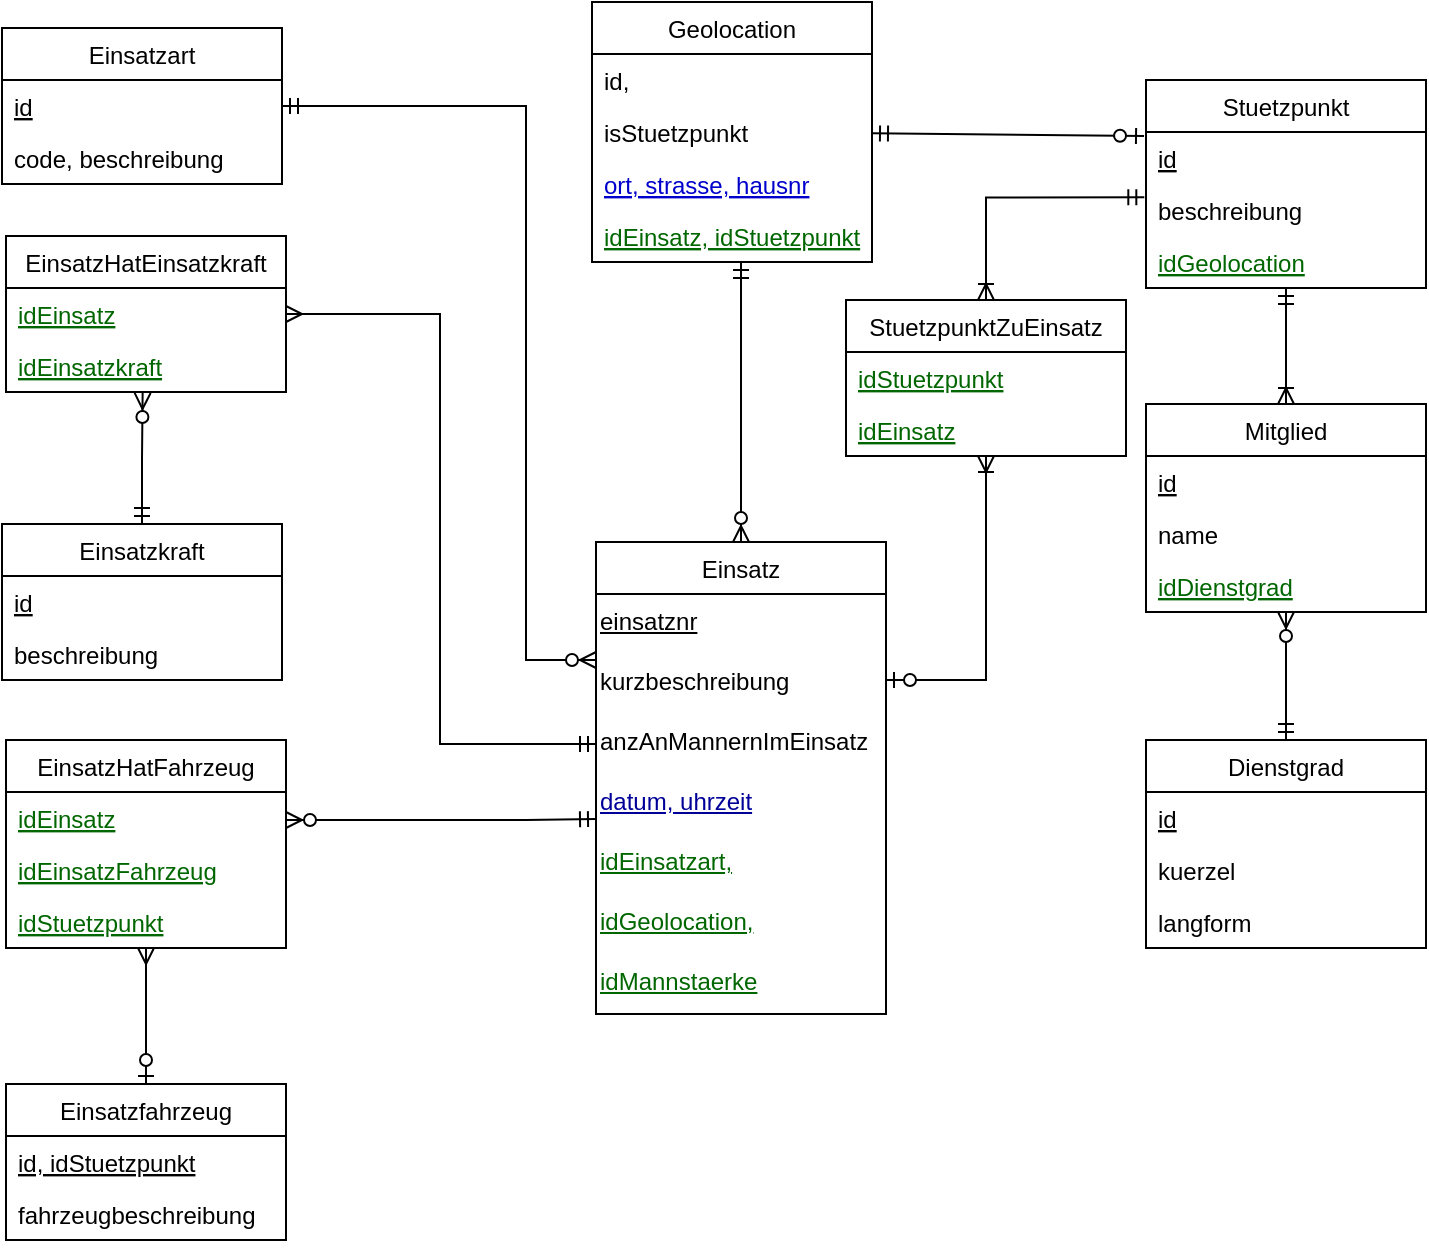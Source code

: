 <mxfile version="11.3.1" type="onedrive" pages="1"><diagram id="ibx_wxb2lERhkbO17BnS" name="Page-1"><mxGraphModel dx="1422" dy="769" grid="1" gridSize="10" guides="1" tooltips="1" connect="1" arrows="1" fold="1" page="1" pageScale="1" pageWidth="827" pageHeight="1169" math="0" shadow="0"><root><mxCell id="0"/><mxCell id="1" parent="0"/><mxCell id="_csyj7tpeA7tMUMZ8-y7-65" style="edgeStyle=orthogonalEdgeStyle;rounded=0;orthogonalLoop=1;jettySize=auto;html=1;startArrow=ERzeroToOne;startFill=1;endArrow=ERmany;endFill=0;entryX=0.5;entryY=1;entryDx=0;entryDy=0;" parent="1" source="_csyj7tpeA7tMUMZ8-y7-9" target="_csyj7tpeA7tMUMZ8-y7-43" edge="1"><mxGeometry relative="1" as="geometry"><mxPoint x="118" y="500" as="targetPoint"/><Array as="points"><mxPoint x="120" y="510"/><mxPoint x="120" y="510"/></Array></mxGeometry></mxCell><mxCell id="_csyj7tpeA7tMUMZ8-y7-9" value="Einsatzfahrzeug" style="swimlane;fontStyle=0;childLayout=stackLayout;horizontal=1;startSize=26;fillColor=none;horizontalStack=0;resizeParent=1;resizeParentMax=0;resizeLast=0;collapsible=1;marginBottom=0;" parent="1" vertex="1"><mxGeometry x="50" y="552" width="140" height="78" as="geometry"/></mxCell><mxCell id="_csyj7tpeA7tMUMZ8-y7-10" value="id, idStuetzpunkt" style="text;strokeColor=none;fillColor=none;align=left;verticalAlign=top;spacingLeft=4;spacingRight=4;overflow=hidden;rotatable=0;points=[[0,0.5],[1,0.5]];portConstraint=eastwest;fontStyle=4" parent="_csyj7tpeA7tMUMZ8-y7-9" vertex="1"><mxGeometry y="26" width="140" height="26" as="geometry"/></mxCell><mxCell id="_csyj7tpeA7tMUMZ8-y7-11" value="fahrzeugbeschreibung" style="text;strokeColor=none;fillColor=none;align=left;verticalAlign=top;spacingLeft=4;spacingRight=4;overflow=hidden;rotatable=0;points=[[0,0.5],[1,0.5]];portConstraint=eastwest;" parent="_csyj7tpeA7tMUMZ8-y7-9" vertex="1"><mxGeometry y="52" width="140" height="26" as="geometry"/></mxCell><mxCell id="_csyj7tpeA7tMUMZ8-y7-12" value="Stuetzpunkt" style="swimlane;fontStyle=0;childLayout=stackLayout;horizontal=1;startSize=26;fillColor=none;horizontalStack=0;resizeParent=1;resizeParentMax=0;resizeLast=0;collapsible=1;marginBottom=0;" parent="1" vertex="1"><mxGeometry x="620" y="50" width="140" height="104" as="geometry"/></mxCell><mxCell id="_csyj7tpeA7tMUMZ8-y7-13" value="id" style="text;strokeColor=none;fillColor=none;align=left;verticalAlign=top;spacingLeft=4;spacingRight=4;overflow=hidden;rotatable=0;points=[[0,0.5],[1,0.5]];portConstraint=eastwest;fontStyle=4" parent="_csyj7tpeA7tMUMZ8-y7-12" vertex="1"><mxGeometry y="26" width="140" height="26" as="geometry"/></mxCell><mxCell id="_csyj7tpeA7tMUMZ8-y7-14" value="beschreibung" style="text;strokeColor=none;fillColor=none;align=left;verticalAlign=top;spacingLeft=4;spacingRight=4;overflow=hidden;rotatable=0;points=[[0,0.5],[1,0.5]];portConstraint=eastwest;" parent="_csyj7tpeA7tMUMZ8-y7-12" vertex="1"><mxGeometry y="52" width="140" height="26" as="geometry"/></mxCell><mxCell id="_csyj7tpeA7tMUMZ8-y7-78" value="idGeolocation" style="text;strokeColor=none;fillColor=none;align=left;verticalAlign=top;spacingLeft=4;spacingRight=4;overflow=hidden;rotatable=0;points=[[0,0.5],[1,0.5]];portConstraint=eastwest;fontColor=#006600;fontStyle=4" parent="_csyj7tpeA7tMUMZ8-y7-12" vertex="1"><mxGeometry y="78" width="140" height="26" as="geometry"/></mxCell><mxCell id="_csyj7tpeA7tMUMZ8-y7-15" value="Einsatz" style="swimlane;fontStyle=0;childLayout=stackLayout;horizontal=1;startSize=26;fillColor=none;horizontalStack=0;resizeParent=1;resizeParentMax=0;resizeLast=0;collapsible=1;marginBottom=0;" parent="1" vertex="1"><mxGeometry x="345" y="281" width="145" height="236" as="geometry"/></mxCell><mxCell id="_csyj7tpeA7tMUMZ8-y7-16" value="&lt;u&gt;einsatznr&lt;/u&gt;" style="text;html=1;" parent="_csyj7tpeA7tMUMZ8-y7-15" vertex="1"><mxGeometry y="26" width="145" height="30" as="geometry"/></mxCell><mxCell id="_csyj7tpeA7tMUMZ8-y7-17" value="kurzbeschreibung" style="text;html=1;" parent="_csyj7tpeA7tMUMZ8-y7-15" vertex="1"><mxGeometry y="56" width="145" height="30" as="geometry"/></mxCell><mxCell id="_csyj7tpeA7tMUMZ8-y7-77" value="anzAnMannernImEinsatz" style="text;html=1;" parent="_csyj7tpeA7tMUMZ8-y7-15" vertex="1"><mxGeometry y="86" width="145" height="30" as="geometry"/></mxCell><mxCell id="_csyj7tpeA7tMUMZ8-y7-74" value="&lt;font color=&quot;#000099&quot;&gt;&lt;u&gt;datum, uhrzeit&lt;/u&gt;&lt;/font&gt;" style="text;html=1;" parent="_csyj7tpeA7tMUMZ8-y7-15" vertex="1"><mxGeometry y="116" width="145" height="30" as="geometry"/></mxCell><mxCell id="_csyj7tpeA7tMUMZ8-y7-18" value="&lt;font color=&quot;#006600&quot;&gt;&lt;u&gt;idEinsatzart,&lt;/u&gt;&lt;/font&gt;" style="text;html=1;" parent="_csyj7tpeA7tMUMZ8-y7-15" vertex="1"><mxGeometry y="146" width="145" height="30" as="geometry"/></mxCell><mxCell id="_csyj7tpeA7tMUMZ8-y7-66" value="&lt;font color=&quot;#006600&quot;&gt;&lt;u&gt;idGeolocation,&lt;/u&gt;&lt;/font&gt;" style="text;html=1;" parent="_csyj7tpeA7tMUMZ8-y7-15" vertex="1"><mxGeometry y="176" width="145" height="30" as="geometry"/></mxCell><mxCell id="_csyj7tpeA7tMUMZ8-y7-75" value="&lt;font color=&quot;#006600&quot;&gt;&lt;u&gt;idMannstaerke&lt;/u&gt;&lt;/font&gt;" style="text;html=1;" parent="_csyj7tpeA7tMUMZ8-y7-15" vertex="1"><mxGeometry y="206" width="145" height="30" as="geometry"/></mxCell><mxCell id="_csyj7tpeA7tMUMZ8-y7-19" style="edgeStyle=orthogonalEdgeStyle;rounded=0;orthogonalLoop=1;jettySize=auto;html=1;entryX=0.5;entryY=0;entryDx=0;entryDy=0;endArrow=ERzeroToMany;endFill=1;startArrow=ERmandOne;startFill=0;" parent="1" source="_csyj7tpeA7tMUMZ8-y7-21" target="_csyj7tpeA7tMUMZ8-y7-15" edge="1"><mxGeometry relative="1" as="geometry"><Array as="points"><mxPoint x="418" y="260"/></Array></mxGeometry></mxCell><mxCell id="_csyj7tpeA7tMUMZ8-y7-20" style="rounded=0;orthogonalLoop=1;jettySize=auto;html=1;entryX=-0.007;entryY=0.077;entryDx=0;entryDy=0;entryPerimeter=0;startArrow=ERmandOne;startFill=0;endArrow=ERzeroToOne;endFill=1;" parent="1" source="_csyj7tpeA7tMUMZ8-y7-21" target="_csyj7tpeA7tMUMZ8-y7-13" edge="1"><mxGeometry relative="1" as="geometry"/></mxCell><mxCell id="_csyj7tpeA7tMUMZ8-y7-21" value="Geolocation" style="swimlane;fontStyle=0;childLayout=stackLayout;horizontal=1;startSize=26;fillColor=none;horizontalStack=0;resizeParent=1;resizeParentMax=0;resizeLast=0;collapsible=1;marginBottom=0;" parent="1" vertex="1"><mxGeometry x="343" y="11" width="140" height="130" as="geometry"/></mxCell><mxCell id="_csyj7tpeA7tMUMZ8-y7-22" value="id,&#xA;" style="text;strokeColor=none;fillColor=none;align=left;verticalAlign=top;spacingLeft=4;spacingRight=4;overflow=hidden;rotatable=0;points=[[0,0.5],[1,0.5]];portConstraint=eastwest;fontStyle=0" parent="_csyj7tpeA7tMUMZ8-y7-21" vertex="1"><mxGeometry y="26" width="140" height="26" as="geometry"/></mxCell><mxCell id="upRasrB-DOht1P8eQF_b-10" value=" isStuetzpunkt" style="text;strokeColor=none;fillColor=none;align=left;verticalAlign=top;spacingLeft=4;spacingRight=4;overflow=hidden;rotatable=0;points=[[0,0.5],[1,0.5]];portConstraint=eastwest;fontStyle=0" vertex="1" parent="_csyj7tpeA7tMUMZ8-y7-21"><mxGeometry y="52" width="140" height="26" as="geometry"/></mxCell><mxCell id="_csyj7tpeA7tMUMZ8-y7-23" value="ort, strasse, hausnr" style="text;strokeColor=none;fillColor=none;align=left;verticalAlign=top;spacingLeft=4;spacingRight=4;overflow=hidden;rotatable=0;points=[[0,0.5],[1,0.5]];portConstraint=eastwest;fontColor=#0000CC;fontStyle=4" parent="_csyj7tpeA7tMUMZ8-y7-21" vertex="1"><mxGeometry y="78" width="140" height="26" as="geometry"/></mxCell><mxCell id="upRasrB-DOht1P8eQF_b-9" value="idEinsatz, idStuetzpunkt" style="text;strokeColor=none;fillColor=none;align=left;verticalAlign=top;spacingLeft=4;spacingRight=4;overflow=hidden;rotatable=0;points=[[0,0.5],[1,0.5]];portConstraint=eastwest;fontColor=#006600;fontStyle=4" vertex="1" parent="_csyj7tpeA7tMUMZ8-y7-21"><mxGeometry y="104" width="140" height="26" as="geometry"/></mxCell><mxCell id="_csyj7tpeA7tMUMZ8-y7-63" style="edgeStyle=orthogonalEdgeStyle;rounded=0;orthogonalLoop=1;jettySize=auto;html=1;entryX=0.488;entryY=1.019;entryDx=0;entryDy=0;entryPerimeter=0;startArrow=ERmandOne;startFill=0;endArrow=ERzeroToMany;endFill=1;" parent="1" source="_csyj7tpeA7tMUMZ8-y7-25" target="_csyj7tpeA7tMUMZ8-y7-54" edge="1"><mxGeometry relative="1" as="geometry"/></mxCell><mxCell id="_csyj7tpeA7tMUMZ8-y7-25" value="Einsatzkraft" style="swimlane;fontStyle=0;childLayout=stackLayout;horizontal=1;startSize=26;fillColor=none;horizontalStack=0;resizeParent=1;resizeParentMax=0;resizeLast=0;collapsible=1;marginBottom=0;" parent="1" vertex="1"><mxGeometry x="48" y="272" width="140" height="78" as="geometry"/></mxCell><mxCell id="_csyj7tpeA7tMUMZ8-y7-26" value="id" style="text;strokeColor=none;fillColor=none;align=left;verticalAlign=top;spacingLeft=4;spacingRight=4;overflow=hidden;rotatable=0;points=[[0,0.5],[1,0.5]];portConstraint=eastwest;fontStyle=4" parent="_csyj7tpeA7tMUMZ8-y7-25" vertex="1"><mxGeometry y="26" width="140" height="26" as="geometry"/></mxCell><mxCell id="_csyj7tpeA7tMUMZ8-y7-27" value="beschreibung" style="text;strokeColor=none;fillColor=none;align=left;verticalAlign=top;spacingLeft=4;spacingRight=4;overflow=hidden;rotatable=0;points=[[0,0.5],[1,0.5]];portConstraint=eastwest;" parent="_csyj7tpeA7tMUMZ8-y7-25" vertex="1"><mxGeometry y="52" width="140" height="26" as="geometry"/></mxCell><mxCell id="_csyj7tpeA7tMUMZ8-y7-28" style="edgeStyle=orthogonalEdgeStyle;rounded=0;orthogonalLoop=1;jettySize=auto;html=1;entryX=0;entryY=0.25;entryDx=0;entryDy=0;startArrow=ERmandOne;startFill=0;endArrow=ERzeroToMany;endFill=1;" parent="1" source="_csyj7tpeA7tMUMZ8-y7-29" target="_csyj7tpeA7tMUMZ8-y7-15" edge="1"><mxGeometry relative="1" as="geometry"><Array as="points"><mxPoint x="310" y="63"/><mxPoint x="310" y="340"/></Array></mxGeometry></mxCell><mxCell id="_csyj7tpeA7tMUMZ8-y7-29" value="Einsatzart" style="swimlane;fontStyle=0;childLayout=stackLayout;horizontal=1;startSize=26;fillColor=none;horizontalStack=0;resizeParent=1;resizeParentMax=0;resizeLast=0;collapsible=1;marginBottom=0;" parent="1" vertex="1"><mxGeometry x="48" y="24" width="140" height="78" as="geometry"/></mxCell><mxCell id="_csyj7tpeA7tMUMZ8-y7-30" value="id" style="text;strokeColor=none;fillColor=none;align=left;verticalAlign=top;spacingLeft=4;spacingRight=4;overflow=hidden;rotatable=0;points=[[0,0.5],[1,0.5]];portConstraint=eastwest;fontStyle=4" parent="_csyj7tpeA7tMUMZ8-y7-29" vertex="1"><mxGeometry y="26" width="140" height="26" as="geometry"/></mxCell><mxCell id="_csyj7tpeA7tMUMZ8-y7-31" value="code, beschreibung" style="text;strokeColor=none;fillColor=none;align=left;verticalAlign=top;spacingLeft=4;spacingRight=4;overflow=hidden;rotatable=0;points=[[0,0.5],[1,0.5]];portConstraint=eastwest;" parent="_csyj7tpeA7tMUMZ8-y7-29" vertex="1"><mxGeometry y="52" width="140" height="26" as="geometry"/></mxCell><mxCell id="_csyj7tpeA7tMUMZ8-y7-32" style="edgeStyle=orthogonalEdgeStyle;rounded=0;orthogonalLoop=1;jettySize=auto;html=1;entryX=0.5;entryY=1;entryDx=0;entryDy=0;endArrow=ERmandOne;endFill=0;startArrow=ERoneToMany;startFill=0;" parent="1" source="_csyj7tpeA7tMUMZ8-y7-33" target="_csyj7tpeA7tMUMZ8-y7-12" edge="1"><mxGeometry relative="1" as="geometry"/></mxCell><mxCell id="_csyj7tpeA7tMUMZ8-y7-33" value="Mitglied" style="swimlane;fontStyle=0;childLayout=stackLayout;horizontal=1;startSize=26;fillColor=none;horizontalStack=0;resizeParent=1;resizeParentMax=0;resizeLast=0;collapsible=1;marginBottom=0;" parent="1" vertex="1"><mxGeometry x="620" y="212" width="140" height="104" as="geometry"/></mxCell><mxCell id="_csyj7tpeA7tMUMZ8-y7-34" value="id" style="text;strokeColor=none;fillColor=none;align=left;verticalAlign=top;spacingLeft=4;spacingRight=4;overflow=hidden;rotatable=0;points=[[0,0.5],[1,0.5]];portConstraint=eastwest;fontStyle=4" parent="_csyj7tpeA7tMUMZ8-y7-33" vertex="1"><mxGeometry y="26" width="140" height="26" as="geometry"/></mxCell><mxCell id="_csyj7tpeA7tMUMZ8-y7-35" value="name" style="text;strokeColor=none;fillColor=none;align=left;verticalAlign=top;spacingLeft=4;spacingRight=4;overflow=hidden;rotatable=0;points=[[0,0.5],[1,0.5]];portConstraint=eastwest;" parent="_csyj7tpeA7tMUMZ8-y7-33" vertex="1"><mxGeometry y="52" width="140" height="26" as="geometry"/></mxCell><mxCell id="_csyj7tpeA7tMUMZ8-y7-36" value="idDienstgrad" style="text;strokeColor=none;fillColor=none;align=left;verticalAlign=top;spacingLeft=4;spacingRight=4;overflow=hidden;rotatable=0;points=[[0,0.5],[1,0.5]];portConstraint=eastwest;fontColor=#006600;fontStyle=4" parent="_csyj7tpeA7tMUMZ8-y7-33" vertex="1"><mxGeometry y="78" width="140" height="26" as="geometry"/></mxCell><mxCell id="_csyj7tpeA7tMUMZ8-y7-37" style="edgeStyle=orthogonalEdgeStyle;rounded=0;orthogonalLoop=1;jettySize=auto;html=1;entryX=0.5;entryY=1;entryDx=0;entryDy=0;startArrow=ERmandOne;startFill=0;endArrow=ERzeroToMany;endFill=1;" parent="1" source="_csyj7tpeA7tMUMZ8-y7-38" target="_csyj7tpeA7tMUMZ8-y7-33" edge="1"><mxGeometry relative="1" as="geometry"/></mxCell><mxCell id="_csyj7tpeA7tMUMZ8-y7-38" value="Dienstgrad" style="swimlane;fontStyle=0;childLayout=stackLayout;horizontal=1;startSize=26;fillColor=none;horizontalStack=0;resizeParent=1;resizeParentMax=0;resizeLast=0;collapsible=1;marginBottom=0;" parent="1" vertex="1"><mxGeometry x="620" y="380" width="140" height="104" as="geometry"/></mxCell><mxCell id="_csyj7tpeA7tMUMZ8-y7-39" value="id" style="text;strokeColor=none;fillColor=none;align=left;verticalAlign=top;spacingLeft=4;spacingRight=4;overflow=hidden;rotatable=0;points=[[0,0.5],[1,0.5]];portConstraint=eastwest;fontStyle=4" parent="_csyj7tpeA7tMUMZ8-y7-38" vertex="1"><mxGeometry y="26" width="140" height="26" as="geometry"/></mxCell><mxCell id="_csyj7tpeA7tMUMZ8-y7-40" value="kuerzel" style="text;strokeColor=none;fillColor=none;align=left;verticalAlign=top;spacingLeft=4;spacingRight=4;overflow=hidden;rotatable=0;points=[[0,0.5],[1,0.5]];portConstraint=eastwest;fontColor=#000000;fontStyle=0" parent="_csyj7tpeA7tMUMZ8-y7-38" vertex="1"><mxGeometry y="52" width="140" height="26" as="geometry"/></mxCell><mxCell id="upRasrB-DOht1P8eQF_b-3" value="langform" style="text;strokeColor=none;fillColor=none;align=left;verticalAlign=top;spacingLeft=4;spacingRight=4;overflow=hidden;rotatable=0;points=[[0,0.5],[1,0.5]];portConstraint=eastwest;fontStyle=0" vertex="1" parent="_csyj7tpeA7tMUMZ8-y7-38"><mxGeometry y="78" width="140" height="26" as="geometry"/></mxCell><mxCell id="_csyj7tpeA7tMUMZ8-y7-64" style="edgeStyle=orthogonalEdgeStyle;rounded=0;orthogonalLoop=1;jettySize=auto;html=1;startArrow=ERzeroToMany;startFill=1;endArrow=ERmandOne;endFill=0;entryX=0;entryY=0.75;entryDx=0;entryDy=0;" parent="1" source="_csyj7tpeA7tMUMZ8-y7-43" target="_csyj7tpeA7tMUMZ8-y7-74" edge="1"><mxGeometry relative="1" as="geometry"><mxPoint x="371" y="420" as="targetPoint"/><Array as="points"><mxPoint x="310" y="420"/><mxPoint x="310" y="420"/></Array></mxGeometry></mxCell><mxCell id="_csyj7tpeA7tMUMZ8-y7-43" value="EinsatzHatFahrzeug" style="swimlane;fontStyle=0;childLayout=stackLayout;horizontal=1;startSize=26;fillColor=none;horizontalStack=0;resizeParent=1;resizeParentMax=0;resizeLast=0;collapsible=1;marginBottom=0;align=center;" parent="1" vertex="1"><mxGeometry x="50" y="380" width="140" height="104" as="geometry"/></mxCell><mxCell id="_csyj7tpeA7tMUMZ8-y7-45" value="idEinsatz&#xA;" style="text;strokeColor=none;fillColor=none;align=left;verticalAlign=top;spacingLeft=4;spacingRight=4;overflow=hidden;rotatable=0;points=[[0,0.5],[1,0.5]];portConstraint=eastwest;fontStyle=4;labelBackgroundColor=none;fontColor=#006600;" parent="_csyj7tpeA7tMUMZ8-y7-43" vertex="1"><mxGeometry y="26" width="140" height="26" as="geometry"/></mxCell><mxCell id="_csyj7tpeA7tMUMZ8-y7-47" value="idEinsatzFahrzeug" style="text;strokeColor=none;fillColor=none;align=left;verticalAlign=top;spacingLeft=4;spacingRight=4;overflow=hidden;rotatable=0;points=[[0,0.5],[1,0.5]];portConstraint=eastwest;fontStyle=4;fontColor=#006600;" parent="_csyj7tpeA7tMUMZ8-y7-43" vertex="1"><mxGeometry y="52" width="140" height="26" as="geometry"/></mxCell><mxCell id="upRasrB-DOht1P8eQF_b-1" value="idStuetzpunkt" style="text;strokeColor=none;fillColor=none;align=left;verticalAlign=top;spacingLeft=4;spacingRight=4;overflow=hidden;rotatable=0;points=[[0,0.5],[1,0.5]];portConstraint=eastwest;fontStyle=4;fontColor=#006600;" vertex="1" parent="_csyj7tpeA7tMUMZ8-y7-43"><mxGeometry y="78" width="140" height="26" as="geometry"/></mxCell><mxCell id="_csyj7tpeA7tMUMZ8-y7-62" style="edgeStyle=orthogonalEdgeStyle;rounded=0;orthogonalLoop=1;jettySize=auto;html=1;entryX=0;entryY=0.5;entryDx=0;entryDy=0;startArrow=ERmany;startFill=0;endArrow=ERmandOne;endFill=0;" parent="1" source="_csyj7tpeA7tMUMZ8-y7-52" target="_csyj7tpeA7tMUMZ8-y7-77" edge="1"><mxGeometry relative="1" as="geometry"><Array as="points"><mxPoint x="267" y="167"/><mxPoint x="267" y="382"/></Array></mxGeometry></mxCell><mxCell id="_csyj7tpeA7tMUMZ8-y7-52" value="EinsatzHatEinsatzkraft" style="swimlane;fontStyle=0;childLayout=stackLayout;horizontal=1;startSize=26;fillColor=none;horizontalStack=0;resizeParent=1;resizeParentMax=0;resizeLast=0;collapsible=1;marginBottom=0;labelBackgroundColor=none;strokeColor=#000000;align=center;html=0;" parent="1" vertex="1"><mxGeometry x="50" y="128" width="140" height="78" as="geometry"/></mxCell><mxCell id="_csyj7tpeA7tMUMZ8-y7-53" value="idEinsatz" style="text;strokeColor=none;fillColor=none;align=left;verticalAlign=top;spacingLeft=4;spacingRight=4;overflow=hidden;rotatable=0;points=[[0,0.5],[1,0.5]];portConstraint=eastwest;fontColor=#006600;fontStyle=4" parent="_csyj7tpeA7tMUMZ8-y7-52" vertex="1"><mxGeometry y="26" width="140" height="26" as="geometry"/></mxCell><mxCell id="_csyj7tpeA7tMUMZ8-y7-54" value="idEinsatzkraft" style="text;align=left;verticalAlign=top;spacingLeft=4;spacingRight=4;overflow=hidden;rotatable=0;points=[[0,0.5],[1,0.5]];portConstraint=eastwest;fontStyle=4;fontColor=#006600;" parent="_csyj7tpeA7tMUMZ8-y7-52" vertex="1"><mxGeometry y="52" width="140" height="26" as="geometry"/></mxCell><mxCell id="_csyj7tpeA7tMUMZ8-y7-60" style="edgeStyle=orthogonalEdgeStyle;rounded=0;orthogonalLoop=1;jettySize=auto;html=1;startArrow=ERoneToMany;startFill=0;endArrow=ERzeroToOne;endFill=1;" parent="1" source="_csyj7tpeA7tMUMZ8-y7-56" edge="1"><mxGeometry relative="1" as="geometry"><Array as="points"><mxPoint x="540" y="350"/><mxPoint x="490" y="350"/></Array><mxPoint x="490" y="350" as="targetPoint"/></mxGeometry></mxCell><mxCell id="_csyj7tpeA7tMUMZ8-y7-61" style="edgeStyle=orthogonalEdgeStyle;rounded=0;orthogonalLoop=1;jettySize=auto;html=1;entryX=-0.006;entryY=0.256;entryDx=0;entryDy=0;entryPerimeter=0;startArrow=ERoneToMany;startFill=0;endArrow=ERmandOne;endFill=0;" parent="1" source="_csyj7tpeA7tMUMZ8-y7-56" target="_csyj7tpeA7tMUMZ8-y7-14" edge="1"><mxGeometry relative="1" as="geometry"/></mxCell><mxCell id="_csyj7tpeA7tMUMZ8-y7-56" value="StuetzpunktZuEinsatz" style="swimlane;fontStyle=0;childLayout=stackLayout;horizontal=1;startSize=26;fillColor=none;horizontalStack=0;resizeParent=1;resizeParentMax=0;resizeLast=0;collapsible=1;marginBottom=0;labelBackgroundColor=none;strokeColor=#000000;align=center;html=0;" parent="1" vertex="1"><mxGeometry x="470" y="160" width="140" height="78" as="geometry"/></mxCell><mxCell id="_csyj7tpeA7tMUMZ8-y7-57" value="idStuetzpunkt" style="text;strokeColor=none;fillColor=none;align=left;verticalAlign=top;spacingLeft=4;spacingRight=4;overflow=hidden;rotatable=0;points=[[0,0.5],[1,0.5]];portConstraint=eastwest;fontStyle=4;fontColor=#006600;" parent="_csyj7tpeA7tMUMZ8-y7-56" vertex="1"><mxGeometry y="26" width="140" height="26" as="geometry"/></mxCell><mxCell id="_csyj7tpeA7tMUMZ8-y7-58" value="idEinsatz" style="text;strokeColor=none;fillColor=none;align=left;verticalAlign=top;spacingLeft=4;spacingRight=4;overflow=hidden;rotatable=0;points=[[0,0.5],[1,0.5]];portConstraint=eastwest;fontColor=#006600;fontStyle=4" parent="_csyj7tpeA7tMUMZ8-y7-56" vertex="1"><mxGeometry y="52" width="140" height="26" as="geometry"/></mxCell></root></mxGraphModel></diagram></mxfile>